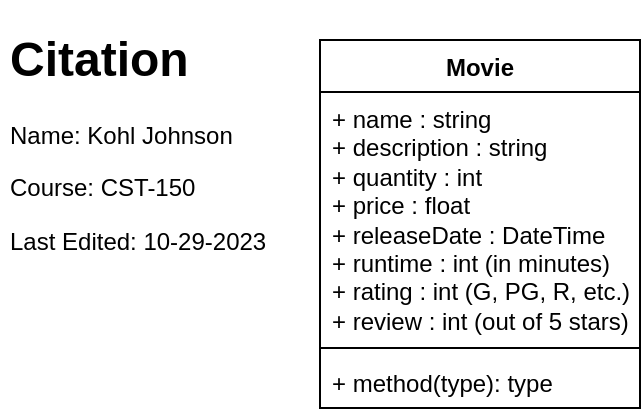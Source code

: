 <mxfile version="22.0.8" type="device">
  <diagram name="Page-1" id="_6BiKA8_USuyzhedHKEJ">
    <mxGraphModel dx="819" dy="1551" grid="1" gridSize="10" guides="1" tooltips="1" connect="1" arrows="1" fold="1" page="1" pageScale="1" pageWidth="850" pageHeight="1100" math="0" shadow="0">
      <root>
        <mxCell id="0" />
        <mxCell id="1" parent="0" />
        <mxCell id="FftS-wdkAc_91_QSJLJ4-1" value="Movie" style="swimlane;fontStyle=1;align=center;verticalAlign=top;childLayout=stackLayout;horizontal=1;startSize=26;horizontalStack=0;resizeParent=1;resizeParentMax=0;resizeLast=0;collapsible=1;marginBottom=0;whiteSpace=wrap;html=1;" parent="1" vertex="1">
          <mxGeometry x="160" y="10" width="160" height="184" as="geometry" />
        </mxCell>
        <mxCell id="FftS-wdkAc_91_QSJLJ4-2" value="+ name : string&lt;br&gt;+ description : string&lt;br&gt;+ quantity : int&lt;br&gt;+ price : float&lt;br&gt;+ releaseDate : DateTime&lt;br&gt;+ runtime : int (in minutes)&lt;br&gt;+ rating : int (G, PG, R, etc.)&lt;br&gt;+ review : int (out of 5 stars)" style="text;strokeColor=none;fillColor=none;align=left;verticalAlign=top;spacingLeft=4;spacingRight=4;overflow=hidden;rotatable=0;points=[[0,0.5],[1,0.5]];portConstraint=eastwest;whiteSpace=wrap;html=1;" parent="FftS-wdkAc_91_QSJLJ4-1" vertex="1">
          <mxGeometry y="26" width="160" height="124" as="geometry" />
        </mxCell>
        <mxCell id="FftS-wdkAc_91_QSJLJ4-3" value="" style="line;strokeWidth=1;fillColor=none;align=left;verticalAlign=middle;spacingTop=-1;spacingLeft=3;spacingRight=3;rotatable=0;labelPosition=right;points=[];portConstraint=eastwest;strokeColor=inherit;" parent="FftS-wdkAc_91_QSJLJ4-1" vertex="1">
          <mxGeometry y="150" width="160" height="8" as="geometry" />
        </mxCell>
        <mxCell id="FftS-wdkAc_91_QSJLJ4-4" value="+ method(type): type" style="text;strokeColor=none;fillColor=none;align=left;verticalAlign=top;spacingLeft=4;spacingRight=4;overflow=hidden;rotatable=0;points=[[0,0.5],[1,0.5]];portConstraint=eastwest;whiteSpace=wrap;html=1;" parent="FftS-wdkAc_91_QSJLJ4-1" vertex="1">
          <mxGeometry y="158" width="160" height="26" as="geometry" />
        </mxCell>
        <mxCell id="ZiQiTLU9SRPEwD2VESwH-1" value="&lt;h1 style=&quot;border-color: var(--border-color);&quot;&gt;Citation&lt;/h1&gt;&lt;h1&gt;&lt;p style=&quot;border-color: var(--border-color); font-size: 12px; font-weight: 400;&quot;&gt;Name: Kohl Johnson&lt;/p&gt;&lt;p style=&quot;border-color: var(--border-color); font-size: 12px; font-weight: 400;&quot;&gt;Course: CST-150&lt;/p&gt;&lt;p style=&quot;border-color: var(--border-color); font-size: 12px; font-weight: 400;&quot;&gt;Last Edited: 10-29-2023&lt;/p&gt;&lt;/h1&gt;" style="text;html=1;strokeColor=none;fillColor=none;spacing=5;spacingTop=-20;whiteSpace=wrap;overflow=hidden;rounded=0;" parent="1" vertex="1">
          <mxGeometry width="190" height="120" as="geometry" />
        </mxCell>
      </root>
    </mxGraphModel>
  </diagram>
</mxfile>
